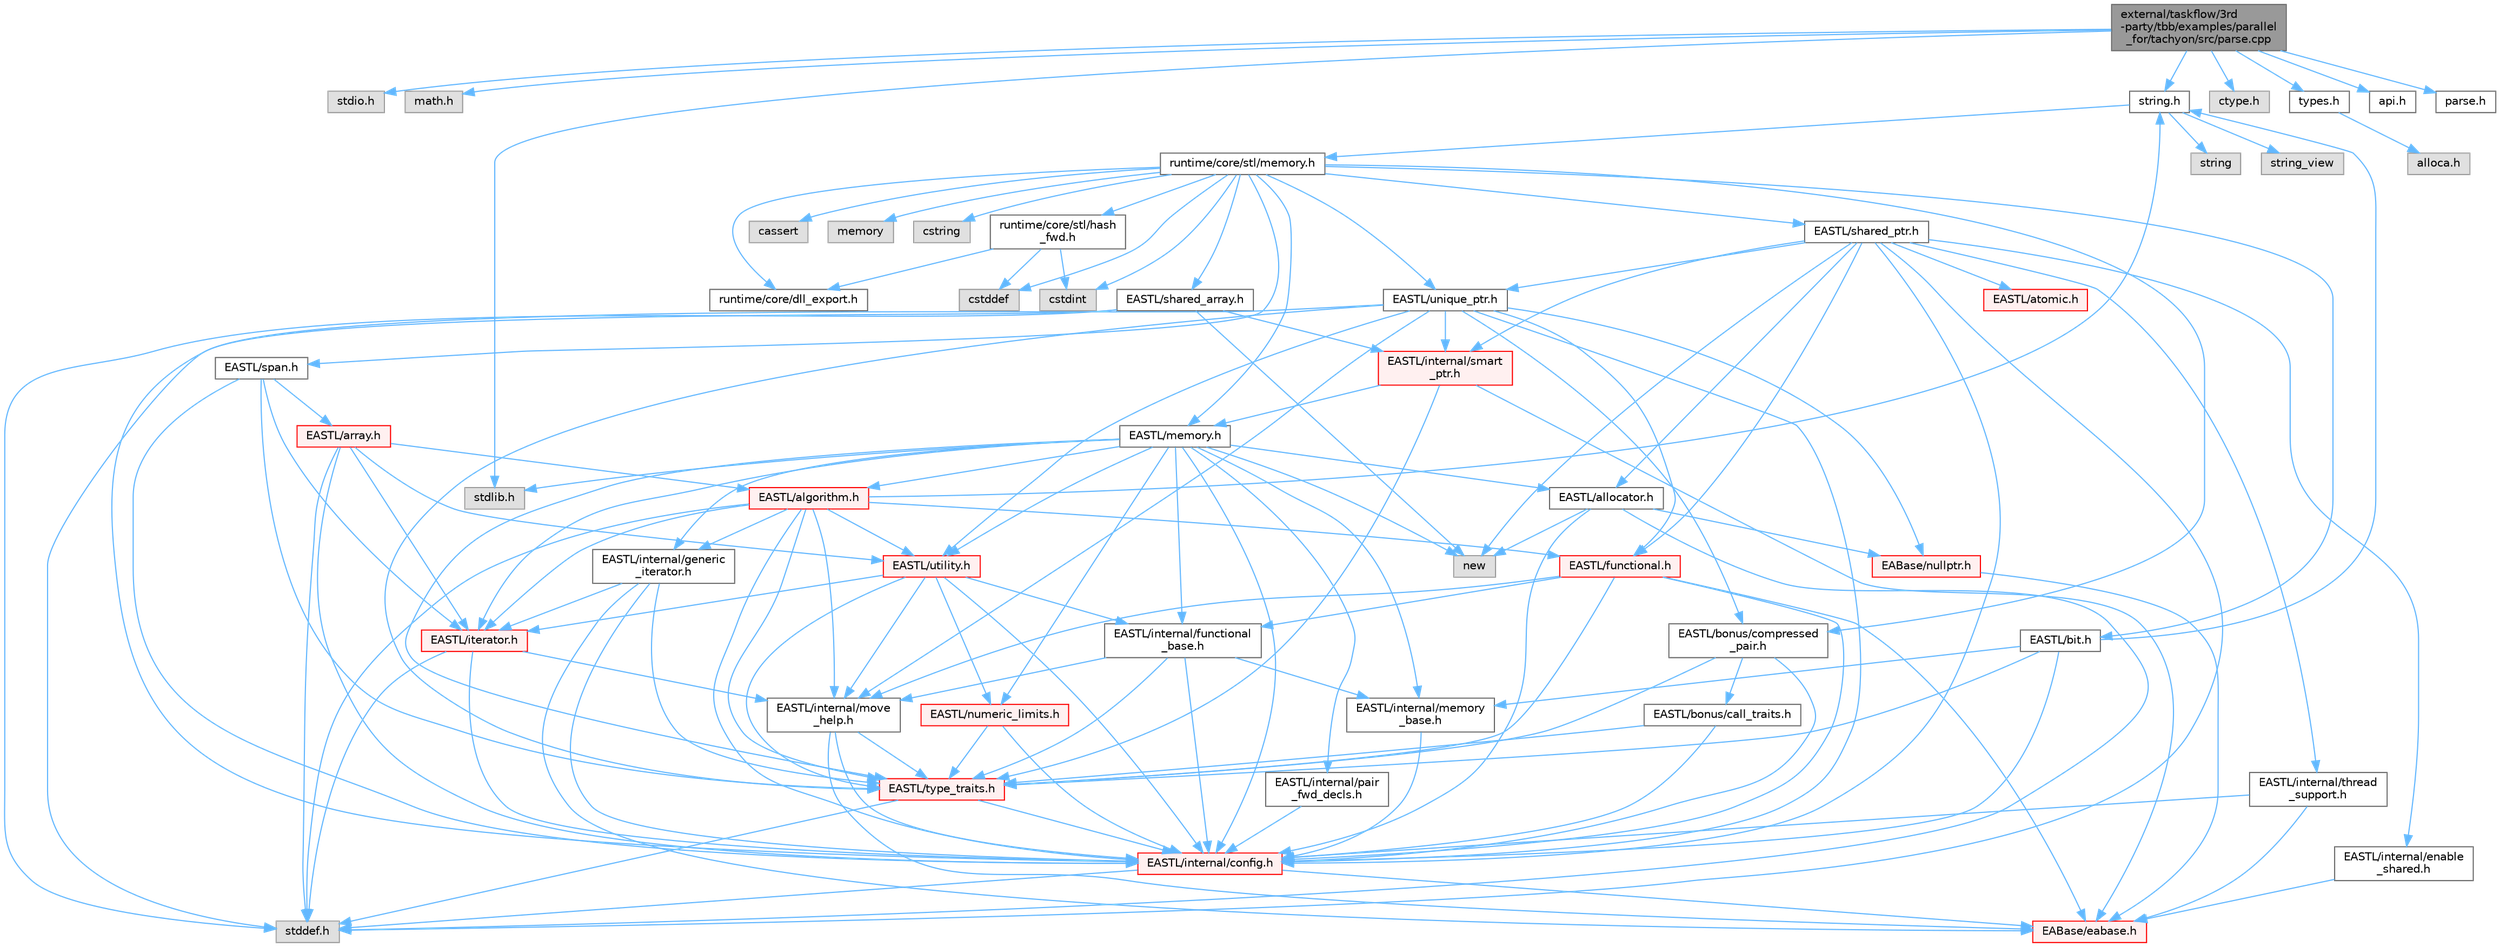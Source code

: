 digraph "external/taskflow/3rd-party/tbb/examples/parallel_for/tachyon/src/parse.cpp"
{
 // LATEX_PDF_SIZE
  bgcolor="transparent";
  edge [fontname=Helvetica,fontsize=10,labelfontname=Helvetica,labelfontsize=10];
  node [fontname=Helvetica,fontsize=10,shape=box,height=0.2,width=0.4];
  Node1 [id="Node000001",label="external/taskflow/3rd\l-party/tbb/examples/parallel\l_for/tachyon/src/parse.cpp",height=0.2,width=0.4,color="gray40", fillcolor="grey60", style="filled", fontcolor="black",tooltip=" "];
  Node1 -> Node2 [id="edge1_Node000001_Node000002",color="steelblue1",style="solid",tooltip=" "];
  Node2 [id="Node000002",label="stdio.h",height=0.2,width=0.4,color="grey60", fillcolor="#E0E0E0", style="filled",tooltip=" "];
  Node1 -> Node3 [id="edge2_Node000001_Node000003",color="steelblue1",style="solid",tooltip=" "];
  Node3 [id="Node000003",label="math.h",height=0.2,width=0.4,color="grey60", fillcolor="#E0E0E0", style="filled",tooltip=" "];
  Node1 -> Node4 [id="edge3_Node000001_Node000004",color="steelblue1",style="solid",tooltip=" "];
  Node4 [id="Node000004",label="string.h",height=0.2,width=0.4,color="grey40", fillcolor="white", style="filled",URL="$string_8h.html",tooltip=" "];
  Node4 -> Node5 [id="edge4_Node000004_Node000005",color="steelblue1",style="solid",tooltip=" "];
  Node5 [id="Node000005",label="string",height=0.2,width=0.4,color="grey60", fillcolor="#E0E0E0", style="filled",tooltip=" "];
  Node4 -> Node6 [id="edge5_Node000004_Node000006",color="steelblue1",style="solid",tooltip=" "];
  Node6 [id="Node000006",label="string_view",height=0.2,width=0.4,color="grey60", fillcolor="#E0E0E0", style="filled",tooltip=" "];
  Node4 -> Node7 [id="edge6_Node000004_Node000007",color="steelblue1",style="solid",tooltip=" "];
  Node7 [id="Node000007",label="runtime/core/stl/memory.h",height=0.2,width=0.4,color="grey40", fillcolor="white", style="filled",URL="$runtime_2core_2stl_2memory_8h.html",tooltip=" "];
  Node7 -> Node8 [id="edge7_Node000007_Node000008",color="steelblue1",style="solid",tooltip=" "];
  Node8 [id="Node000008",label="cstddef",height=0.2,width=0.4,color="grey60", fillcolor="#E0E0E0", style="filled",tooltip=" "];
  Node7 -> Node9 [id="edge8_Node000007_Node000009",color="steelblue1",style="solid",tooltip=" "];
  Node9 [id="Node000009",label="cstdint",height=0.2,width=0.4,color="grey60", fillcolor="#E0E0E0", style="filled",tooltip=" "];
  Node7 -> Node10 [id="edge9_Node000007_Node000010",color="steelblue1",style="solid",tooltip=" "];
  Node10 [id="Node000010",label="cassert",height=0.2,width=0.4,color="grey60", fillcolor="#E0E0E0", style="filled",tooltip=" "];
  Node7 -> Node11 [id="edge10_Node000007_Node000011",color="steelblue1",style="solid",tooltip=" "];
  Node11 [id="Node000011",label="memory",height=0.2,width=0.4,color="grey60", fillcolor="#E0E0E0", style="filled",tooltip=" "];
  Node7 -> Node12 [id="edge11_Node000007_Node000012",color="steelblue1",style="solid",tooltip=" "];
  Node12 [id="Node000012",label="cstring",height=0.2,width=0.4,color="grey60", fillcolor="#E0E0E0", style="filled",tooltip=" "];
  Node7 -> Node13 [id="edge12_Node000007_Node000013",color="steelblue1",style="solid",tooltip=" "];
  Node13 [id="Node000013",label="EASTL/bit.h",height=0.2,width=0.4,color="grey40", fillcolor="white", style="filled",URL="$bit_8h.html",tooltip=" "];
  Node13 -> Node14 [id="edge13_Node000013_Node000014",color="steelblue1",style="solid",tooltip=" "];
  Node14 [id="Node000014",label="EASTL/internal/config.h",height=0.2,width=0.4,color="red", fillcolor="#FFF0F0", style="filled",URL="$runtime_2_e_a_s_t_l_2include_2_e_a_s_t_l_2internal_2config_8h.html",tooltip=" "];
  Node14 -> Node15 [id="edge14_Node000014_Node000015",color="steelblue1",style="solid",tooltip=" "];
  Node15 [id="Node000015",label="EABase/eabase.h",height=0.2,width=0.4,color="red", fillcolor="#FFF0F0", style="filled",URL="$eabase_8h.html",tooltip=" "];
  Node14 -> Node22 [id="edge15_Node000014_Node000022",color="steelblue1",style="solid",tooltip=" "];
  Node22 [id="Node000022",label="stddef.h",height=0.2,width=0.4,color="grey60", fillcolor="#E0E0E0", style="filled",tooltip=" "];
  Node13 -> Node23 [id="edge16_Node000013_Node000023",color="steelblue1",style="solid",tooltip=" "];
  Node23 [id="Node000023",label="EASTL/internal/memory\l_base.h",height=0.2,width=0.4,color="grey40", fillcolor="white", style="filled",URL="$memory__base_8h.html",tooltip=" "];
  Node23 -> Node14 [id="edge17_Node000023_Node000014",color="steelblue1",style="solid",tooltip=" "];
  Node13 -> Node24 [id="edge18_Node000013_Node000024",color="steelblue1",style="solid",tooltip=" "];
  Node24 [id="Node000024",label="EASTL/type_traits.h",height=0.2,width=0.4,color="red", fillcolor="#FFF0F0", style="filled",URL="$_e_a_s_t_l_2include_2_e_a_s_t_l_2type__traits_8h.html",tooltip=" "];
  Node24 -> Node14 [id="edge19_Node000024_Node000014",color="steelblue1",style="solid",tooltip=" "];
  Node24 -> Node22 [id="edge20_Node000024_Node000022",color="steelblue1",style="solid",tooltip=" "];
  Node13 -> Node4 [id="edge21_Node000013_Node000004",color="steelblue1",style="solid",tooltip=" "];
  Node7 -> Node34 [id="edge22_Node000007_Node000034",color="steelblue1",style="solid",tooltip=" "];
  Node34 [id="Node000034",label="EASTL/memory.h",height=0.2,width=0.4,color="grey40", fillcolor="white", style="filled",URL="$runtime_2_e_a_s_t_l_2include_2_e_a_s_t_l_2memory_8h.html",tooltip=" "];
  Node34 -> Node14 [id="edge23_Node000034_Node000014",color="steelblue1",style="solid",tooltip=" "];
  Node34 -> Node23 [id="edge24_Node000034_Node000023",color="steelblue1",style="solid",tooltip=" "];
  Node34 -> Node35 [id="edge25_Node000034_Node000035",color="steelblue1",style="solid",tooltip=" "];
  Node35 [id="Node000035",label="EASTL/internal/generic\l_iterator.h",height=0.2,width=0.4,color="grey40", fillcolor="white", style="filled",URL="$generic__iterator_8h.html",tooltip=" "];
  Node35 -> Node15 [id="edge26_Node000035_Node000015",color="steelblue1",style="solid",tooltip=" "];
  Node35 -> Node14 [id="edge27_Node000035_Node000014",color="steelblue1",style="solid",tooltip=" "];
  Node35 -> Node36 [id="edge28_Node000035_Node000036",color="steelblue1",style="solid",tooltip=" "];
  Node36 [id="Node000036",label="EASTL/iterator.h",height=0.2,width=0.4,color="red", fillcolor="#FFF0F0", style="filled",URL="$_e_a_s_t_l_2include_2_e_a_s_t_l_2iterator_8h.html",tooltip=" "];
  Node36 -> Node14 [id="edge29_Node000036_Node000014",color="steelblue1",style="solid",tooltip=" "];
  Node36 -> Node37 [id="edge30_Node000036_Node000037",color="steelblue1",style="solid",tooltip=" "];
  Node37 [id="Node000037",label="EASTL/internal/move\l_help.h",height=0.2,width=0.4,color="grey40", fillcolor="white", style="filled",URL="$move__help_8h.html",tooltip=" "];
  Node37 -> Node15 [id="edge31_Node000037_Node000015",color="steelblue1",style="solid",tooltip=" "];
  Node37 -> Node14 [id="edge32_Node000037_Node000014",color="steelblue1",style="solid",tooltip=" "];
  Node37 -> Node24 [id="edge33_Node000037_Node000024",color="steelblue1",style="solid",tooltip=" "];
  Node36 -> Node22 [id="edge34_Node000036_Node000022",color="steelblue1",style="solid",tooltip=" "];
  Node35 -> Node24 [id="edge35_Node000035_Node000024",color="steelblue1",style="solid",tooltip=" "];
  Node34 -> Node39 [id="edge36_Node000034_Node000039",color="steelblue1",style="solid",tooltip=" "];
  Node39 [id="Node000039",label="EASTL/internal/pair\l_fwd_decls.h",height=0.2,width=0.4,color="grey40", fillcolor="white", style="filled",URL="$pair__fwd__decls_8h.html",tooltip=" "];
  Node39 -> Node14 [id="edge37_Node000039_Node000014",color="steelblue1",style="solid",tooltip=" "];
  Node34 -> Node40 [id="edge38_Node000034_Node000040",color="steelblue1",style="solid",tooltip=" "];
  Node40 [id="Node000040",label="EASTL/internal/functional\l_base.h",height=0.2,width=0.4,color="grey40", fillcolor="white", style="filled",URL="$functional__base_8h.html",tooltip=" "];
  Node40 -> Node14 [id="edge39_Node000040_Node000014",color="steelblue1",style="solid",tooltip=" "];
  Node40 -> Node23 [id="edge40_Node000040_Node000023",color="steelblue1",style="solid",tooltip=" "];
  Node40 -> Node37 [id="edge41_Node000040_Node000037",color="steelblue1",style="solid",tooltip=" "];
  Node40 -> Node24 [id="edge42_Node000040_Node000024",color="steelblue1",style="solid",tooltip=" "];
  Node34 -> Node41 [id="edge43_Node000034_Node000041",color="steelblue1",style="solid",tooltip=" "];
  Node41 [id="Node000041",label="EASTL/algorithm.h",height=0.2,width=0.4,color="red", fillcolor="#FFF0F0", style="filled",URL="$_e_a_s_t_l_2include_2_e_a_s_t_l_2algorithm_8h.html",tooltip=" "];
  Node41 -> Node14 [id="edge44_Node000041_Node000014",color="steelblue1",style="solid",tooltip=" "];
  Node41 -> Node24 [id="edge45_Node000041_Node000024",color="steelblue1",style="solid",tooltip=" "];
  Node41 -> Node37 [id="edge46_Node000041_Node000037",color="steelblue1",style="solid",tooltip=" "];
  Node41 -> Node36 [id="edge47_Node000041_Node000036",color="steelblue1",style="solid",tooltip=" "];
  Node41 -> Node44 [id="edge48_Node000041_Node000044",color="steelblue1",style="solid",tooltip=" "];
  Node44 [id="Node000044",label="EASTL/functional.h",height=0.2,width=0.4,color="red", fillcolor="#FFF0F0", style="filled",URL="$_e_a_s_t_l_2include_2_e_a_s_t_l_2functional_8h.html",tooltip=" "];
  Node44 -> Node15 [id="edge49_Node000044_Node000015",color="steelblue1",style="solid",tooltip=" "];
  Node44 -> Node14 [id="edge50_Node000044_Node000014",color="steelblue1",style="solid",tooltip=" "];
  Node44 -> Node37 [id="edge51_Node000044_Node000037",color="steelblue1",style="solid",tooltip=" "];
  Node44 -> Node24 [id="edge52_Node000044_Node000024",color="steelblue1",style="solid",tooltip=" "];
  Node44 -> Node40 [id="edge53_Node000044_Node000040",color="steelblue1",style="solid",tooltip=" "];
  Node41 -> Node51 [id="edge54_Node000041_Node000051",color="steelblue1",style="solid",tooltip=" "];
  Node51 [id="Node000051",label="EASTL/utility.h",height=0.2,width=0.4,color="red", fillcolor="#FFF0F0", style="filled",URL="$runtime_2_e_a_s_t_l_2include_2_e_a_s_t_l_2utility_8h.html",tooltip=" "];
  Node51 -> Node14 [id="edge55_Node000051_Node000014",color="steelblue1",style="solid",tooltip=" "];
  Node51 -> Node24 [id="edge56_Node000051_Node000024",color="steelblue1",style="solid",tooltip=" "];
  Node51 -> Node36 [id="edge57_Node000051_Node000036",color="steelblue1",style="solid",tooltip=" "];
  Node51 -> Node52 [id="edge58_Node000051_Node000052",color="steelblue1",style="solid",tooltip=" "];
  Node52 [id="Node000052",label="EASTL/numeric_limits.h",height=0.2,width=0.4,color="red", fillcolor="#FFF0F0", style="filled",URL="$numeric__limits_8h.html",tooltip=" "];
  Node52 -> Node14 [id="edge59_Node000052_Node000014",color="steelblue1",style="solid",tooltip=" "];
  Node52 -> Node24 [id="edge60_Node000052_Node000024",color="steelblue1",style="solid",tooltip=" "];
  Node51 -> Node40 [id="edge61_Node000051_Node000040",color="steelblue1",style="solid",tooltip=" "];
  Node51 -> Node37 [id="edge62_Node000051_Node000037",color="steelblue1",style="solid",tooltip=" "];
  Node41 -> Node35 [id="edge63_Node000041_Node000035",color="steelblue1",style="solid",tooltip=" "];
  Node41 -> Node22 [id="edge64_Node000041_Node000022",color="steelblue1",style="solid",tooltip=" "];
  Node41 -> Node4 [id="edge65_Node000041_Node000004",color="steelblue1",style="solid",tooltip=" "];
  Node34 -> Node24 [id="edge66_Node000034_Node000024",color="steelblue1",style="solid",tooltip=" "];
  Node34 -> Node48 [id="edge67_Node000034_Node000048",color="steelblue1",style="solid",tooltip=" "];
  Node48 [id="Node000048",label="EASTL/allocator.h",height=0.2,width=0.4,color="grey40", fillcolor="white", style="filled",URL="$runtime_2_e_a_s_t_l_2include_2_e_a_s_t_l_2allocator_8h.html",tooltip=" "];
  Node48 -> Node14 [id="edge68_Node000048_Node000014",color="steelblue1",style="solid",tooltip=" "];
  Node48 -> Node26 [id="edge69_Node000048_Node000026",color="steelblue1",style="solid",tooltip=" "];
  Node26 [id="Node000026",label="EABase/nullptr.h",height=0.2,width=0.4,color="red", fillcolor="#FFF0F0", style="filled",URL="$nullptr_8h.html",tooltip=" "];
  Node26 -> Node15 [id="edge70_Node000026_Node000015",color="steelblue1",style="solid",tooltip=" "];
  Node48 -> Node22 [id="edge71_Node000048_Node000022",color="steelblue1",style="solid",tooltip=" "];
  Node48 -> Node49 [id="edge72_Node000048_Node000049",color="steelblue1",style="solid",tooltip=" "];
  Node49 [id="Node000049",label="new",height=0.2,width=0.4,color="grey60", fillcolor="#E0E0E0", style="filled",tooltip=" "];
  Node34 -> Node36 [id="edge73_Node000034_Node000036",color="steelblue1",style="solid",tooltip=" "];
  Node34 -> Node51 [id="edge74_Node000034_Node000051",color="steelblue1",style="solid",tooltip=" "];
  Node34 -> Node52 [id="edge75_Node000034_Node000052",color="steelblue1",style="solid",tooltip=" "];
  Node34 -> Node61 [id="edge76_Node000034_Node000061",color="steelblue1",style="solid",tooltip=" "];
  Node61 [id="Node000061",label="stdlib.h",height=0.2,width=0.4,color="grey60", fillcolor="#E0E0E0", style="filled",tooltip=" "];
  Node34 -> Node49 [id="edge77_Node000034_Node000049",color="steelblue1",style="solid",tooltip=" "];
  Node7 -> Node62 [id="edge78_Node000007_Node000062",color="steelblue1",style="solid",tooltip=" "];
  Node62 [id="Node000062",label="EASTL/shared_array.h",height=0.2,width=0.4,color="grey40", fillcolor="white", style="filled",URL="$shared__array_8h.html",tooltip=" "];
  Node62 -> Node14 [id="edge79_Node000062_Node000014",color="steelblue1",style="solid",tooltip=" "];
  Node62 -> Node63 [id="edge80_Node000062_Node000063",color="steelblue1",style="solid",tooltip=" "];
  Node63 [id="Node000063",label="EASTL/internal/smart\l_ptr.h",height=0.2,width=0.4,color="red", fillcolor="#FFF0F0", style="filled",URL="$smart__ptr_8h.html",tooltip=" "];
  Node63 -> Node15 [id="edge81_Node000063_Node000015",color="steelblue1",style="solid",tooltip=" "];
  Node63 -> Node34 [id="edge82_Node000063_Node000034",color="steelblue1",style="solid",tooltip=" "];
  Node63 -> Node24 [id="edge83_Node000063_Node000024",color="steelblue1",style="solid",tooltip=" "];
  Node62 -> Node49 [id="edge84_Node000062_Node000049",color="steelblue1",style="solid",tooltip=" "];
  Node62 -> Node22 [id="edge85_Node000062_Node000022",color="steelblue1",style="solid",tooltip=" "];
  Node7 -> Node65 [id="edge86_Node000007_Node000065",color="steelblue1",style="solid",tooltip=" "];
  Node65 [id="Node000065",label="EASTL/unique_ptr.h",height=0.2,width=0.4,color="grey40", fillcolor="white", style="filled",URL="$unique__ptr_8h.html",tooltip=" "];
  Node65 -> Node26 [id="edge87_Node000065_Node000026",color="steelblue1",style="solid",tooltip=" "];
  Node65 -> Node66 [id="edge88_Node000065_Node000066",color="steelblue1",style="solid",tooltip=" "];
  Node66 [id="Node000066",label="EASTL/bonus/compressed\l_pair.h",height=0.2,width=0.4,color="grey40", fillcolor="white", style="filled",URL="$compressed__pair_8h.html",tooltip=" "];
  Node66 -> Node14 [id="edge89_Node000066_Node000014",color="steelblue1",style="solid",tooltip=" "];
  Node66 -> Node24 [id="edge90_Node000066_Node000024",color="steelblue1",style="solid",tooltip=" "];
  Node66 -> Node67 [id="edge91_Node000066_Node000067",color="steelblue1",style="solid",tooltip=" "];
  Node67 [id="Node000067",label="EASTL/bonus/call_traits.h",height=0.2,width=0.4,color="grey40", fillcolor="white", style="filled",URL="$call__traits_8h.html",tooltip=" "];
  Node67 -> Node14 [id="edge92_Node000067_Node000014",color="steelblue1",style="solid",tooltip=" "];
  Node67 -> Node24 [id="edge93_Node000067_Node000024",color="steelblue1",style="solid",tooltip=" "];
  Node65 -> Node44 [id="edge94_Node000065_Node000044",color="steelblue1",style="solid",tooltip=" "];
  Node65 -> Node14 [id="edge95_Node000065_Node000014",color="steelblue1",style="solid",tooltip=" "];
  Node65 -> Node37 [id="edge96_Node000065_Node000037",color="steelblue1",style="solid",tooltip=" "];
  Node65 -> Node63 [id="edge97_Node000065_Node000063",color="steelblue1",style="solid",tooltip=" "];
  Node65 -> Node24 [id="edge98_Node000065_Node000024",color="steelblue1",style="solid",tooltip=" "];
  Node65 -> Node51 [id="edge99_Node000065_Node000051",color="steelblue1",style="solid",tooltip=" "];
  Node65 -> Node22 [id="edge100_Node000065_Node000022",color="steelblue1",style="solid",tooltip=" "];
  Node7 -> Node68 [id="edge101_Node000007_Node000068",color="steelblue1",style="solid",tooltip=" "];
  Node68 [id="Node000068",label="EASTL/shared_ptr.h",height=0.2,width=0.4,color="grey40", fillcolor="white", style="filled",URL="$shared__ptr_8h.html",tooltip=" "];
  Node68 -> Node14 [id="edge102_Node000068_Node000014",color="steelblue1",style="solid",tooltip=" "];
  Node68 -> Node63 [id="edge103_Node000068_Node000063",color="steelblue1",style="solid",tooltip=" "];
  Node68 -> Node69 [id="edge104_Node000068_Node000069",color="steelblue1",style="solid",tooltip=" "];
  Node69 [id="Node000069",label="EASTL/internal/thread\l_support.h",height=0.2,width=0.4,color="grey40", fillcolor="white", style="filled",URL="$thread__support_8h.html",tooltip=" "];
  Node69 -> Node15 [id="edge105_Node000069_Node000015",color="steelblue1",style="solid",tooltip=" "];
  Node69 -> Node14 [id="edge106_Node000069_Node000014",color="steelblue1",style="solid",tooltip=" "];
  Node68 -> Node65 [id="edge107_Node000068_Node000065",color="steelblue1",style="solid",tooltip=" "];
  Node68 -> Node44 [id="edge108_Node000068_Node000044",color="steelblue1",style="solid",tooltip=" "];
  Node68 -> Node48 [id="edge109_Node000068_Node000048",color="steelblue1",style="solid",tooltip=" "];
  Node68 -> Node70 [id="edge110_Node000068_Node000070",color="steelblue1",style="solid",tooltip=" "];
  Node70 [id="Node000070",label="EASTL/atomic.h",height=0.2,width=0.4,color="red", fillcolor="#FFF0F0", style="filled",URL="$runtime_2_e_a_s_t_l_2include_2_e_a_s_t_l_2atomic_8h.html",tooltip=" "];
  Node68 -> Node49 [id="edge111_Node000068_Node000049",color="steelblue1",style="solid",tooltip=" "];
  Node68 -> Node22 [id="edge112_Node000068_Node000022",color="steelblue1",style="solid",tooltip=" "];
  Node68 -> Node147 [id="edge113_Node000068_Node000147",color="steelblue1",style="solid",tooltip=" "];
  Node147 [id="Node000147",label="EASTL/internal/enable\l_shared.h",height=0.2,width=0.4,color="grey40", fillcolor="white", style="filled",URL="$enable__shared_8h.html",tooltip=" "];
  Node147 -> Node15 [id="edge114_Node000147_Node000015",color="steelblue1",style="solid",tooltip=" "];
  Node7 -> Node148 [id="edge115_Node000007_Node000148",color="steelblue1",style="solid",tooltip=" "];
  Node148 [id="Node000148",label="EASTL/span.h",height=0.2,width=0.4,color="grey40", fillcolor="white", style="filled",URL="$span_8h.html",tooltip=" "];
  Node148 -> Node14 [id="edge116_Node000148_Node000014",color="steelblue1",style="solid",tooltip=" "];
  Node148 -> Node24 [id="edge117_Node000148_Node000024",color="steelblue1",style="solid",tooltip=" "];
  Node148 -> Node36 [id="edge118_Node000148_Node000036",color="steelblue1",style="solid",tooltip=" "];
  Node148 -> Node149 [id="edge119_Node000148_Node000149",color="steelblue1",style="solid",tooltip=" "];
  Node149 [id="Node000149",label="EASTL/array.h",height=0.2,width=0.4,color="red", fillcolor="#FFF0F0", style="filled",URL="$runtime_2_e_a_s_t_l_2include_2_e_a_s_t_l_2array_8h.html",tooltip=" "];
  Node149 -> Node14 [id="edge120_Node000149_Node000014",color="steelblue1",style="solid",tooltip=" "];
  Node149 -> Node36 [id="edge121_Node000149_Node000036",color="steelblue1",style="solid",tooltip=" "];
  Node149 -> Node41 [id="edge122_Node000149_Node000041",color="steelblue1",style="solid",tooltip=" "];
  Node149 -> Node51 [id="edge123_Node000149_Node000051",color="steelblue1",style="solid",tooltip=" "];
  Node149 -> Node22 [id="edge124_Node000149_Node000022",color="steelblue1",style="solid",tooltip=" "];
  Node7 -> Node66 [id="edge125_Node000007_Node000066",color="steelblue1",style="solid",tooltip=" "];
  Node7 -> Node151 [id="edge126_Node000007_Node000151",color="steelblue1",style="solid",tooltip=" "];
  Node151 [id="Node000151",label="runtime/core/dll_export.h",height=0.2,width=0.4,color="grey40", fillcolor="white", style="filled",URL="$dll__export_8h.html",tooltip=" "];
  Node7 -> Node152 [id="edge127_Node000007_Node000152",color="steelblue1",style="solid",tooltip=" "];
  Node152 [id="Node000152",label="runtime/core/stl/hash\l_fwd.h",height=0.2,width=0.4,color="grey40", fillcolor="white", style="filled",URL="$hash__fwd_8h.html",tooltip=" "];
  Node152 -> Node8 [id="edge128_Node000152_Node000008",color="steelblue1",style="solid",tooltip=" "];
  Node152 -> Node9 [id="edge129_Node000152_Node000009",color="steelblue1",style="solid",tooltip=" "];
  Node152 -> Node151 [id="edge130_Node000152_Node000151",color="steelblue1",style="solid",tooltip=" "];
  Node1 -> Node61 [id="edge131_Node000001_Node000061",color="steelblue1",style="solid",tooltip=" "];
  Node1 -> Node153 [id="edge132_Node000001_Node000153",color="steelblue1",style="solid",tooltip=" "];
  Node153 [id="Node000153",label="ctype.h",height=0.2,width=0.4,color="grey60", fillcolor="#E0E0E0", style="filled",tooltip=" "];
  Node1 -> Node154 [id="edge133_Node000001_Node000154",color="steelblue1",style="solid",tooltip=" "];
  Node154 [id="Node000154",label="types.h",height=0.2,width=0.4,color="grey40", fillcolor="white", style="filled",URL="$external_2taskflow_23rd-party_2tbb_2examples_2parallel__for_2tachyon_2src_2types_8h.html",tooltip=" "];
  Node154 -> Node155 [id="edge134_Node000154_Node000155",color="steelblue1",style="solid",tooltip=" "];
  Node155 [id="Node000155",label="alloca.h",height=0.2,width=0.4,color="grey60", fillcolor="#E0E0E0", style="filled",tooltip=" "];
  Node1 -> Node156 [id="edge135_Node000001_Node000156",color="steelblue1",style="solid",tooltip=" "];
  Node156 [id="Node000156",label="api.h",height=0.2,width=0.4,color="grey40", fillcolor="white", style="filled",URL="$api_8h.html",tooltip=" "];
  Node1 -> Node157 [id="edge136_Node000001_Node000157",color="steelblue1",style="solid",tooltip=" "];
  Node157 [id="Node000157",label="parse.h",height=0.2,width=0.4,color="grey40", fillcolor="white", style="filled",URL="$parse_8h.html",tooltip=" "];
}
